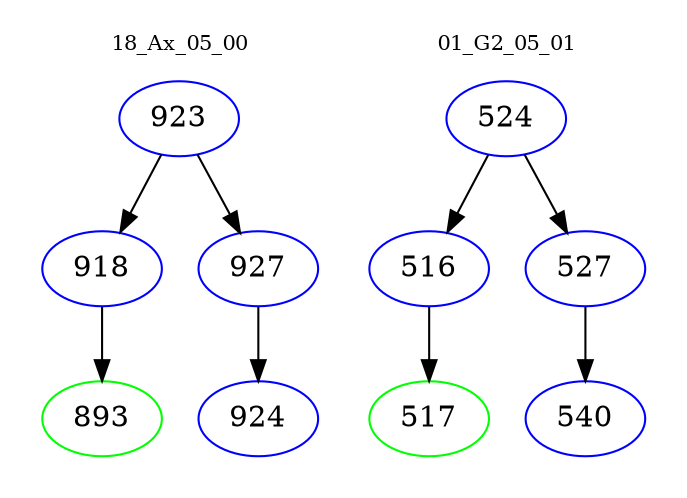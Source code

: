 digraph{
subgraph cluster_0 {
color = white
label = "18_Ax_05_00";
fontsize=10;
T0_923 [label="923", color="blue"]
T0_923 -> T0_918 [color="black"]
T0_918 [label="918", color="blue"]
T0_918 -> T0_893 [color="black"]
T0_893 [label="893", color="green"]
T0_923 -> T0_927 [color="black"]
T0_927 [label="927", color="blue"]
T0_927 -> T0_924 [color="black"]
T0_924 [label="924", color="blue"]
}
subgraph cluster_1 {
color = white
label = "01_G2_05_01";
fontsize=10;
T1_524 [label="524", color="blue"]
T1_524 -> T1_516 [color="black"]
T1_516 [label="516", color="blue"]
T1_516 -> T1_517 [color="black"]
T1_517 [label="517", color="green"]
T1_524 -> T1_527 [color="black"]
T1_527 [label="527", color="blue"]
T1_527 -> T1_540 [color="black"]
T1_540 [label="540", color="blue"]
}
}
